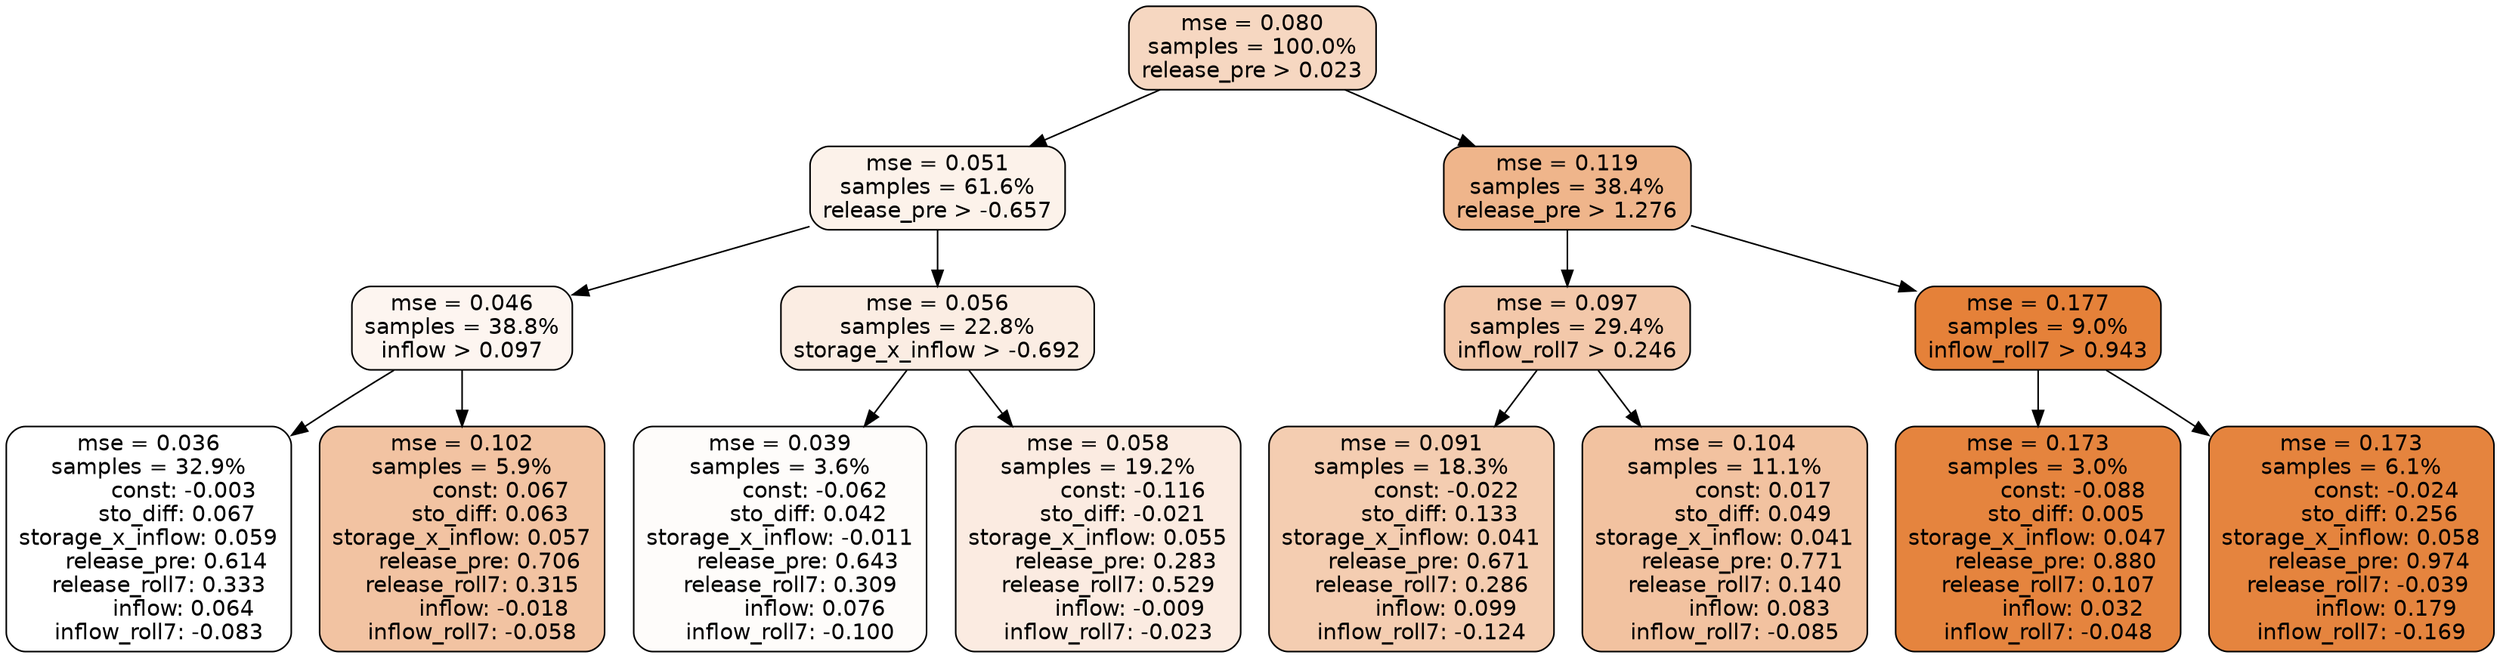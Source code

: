 digraph tree {
node [shape=rectangle, style="filled, rounded", color="black", fontname=helvetica] ;
edge [fontname=helvetica] ;
	"0" [label="mse = 0.080
samples = 100.0%
release_pre > 0.023", fillcolor="#f6d7c1"]
	"1" [label="mse = 0.051
samples = 61.6%
release_pre > -0.657", fillcolor="#fcf2ea"]
	"8" [label="mse = 0.119
samples = 38.4%
release_pre > 1.276", fillcolor="#efb58b"]
	"5" [label="mse = 0.046
samples = 38.8%
inflow > 0.097", fillcolor="#fdf5f0"]
	"2" [label="mse = 0.056
samples = 22.8%
storage_x_inflow > -0.692", fillcolor="#fbede3"]
	"9" [label="mse = 0.097
samples = 29.4%
inflow_roll7 > 0.246", fillcolor="#f3c8aa"]
	"12" [label="mse = 0.177
samples = 9.0%
inflow_roll7 > 0.943", fillcolor="#e58139"]
	"6" [label="mse = 0.036
samples = 32.9%
          const: -0.003
        sto_diff: 0.067
storage_x_inflow: 0.059
     release_pre: 0.614
   release_roll7: 0.333
          inflow: 0.064
   inflow_roll7: -0.083", fillcolor="#ffffff"]
	"7" [label="mse = 0.102
samples = 5.9%
           const: 0.067
        sto_diff: 0.063
storage_x_inflow: 0.057
     release_pre: 0.706
   release_roll7: 0.315
         inflow: -0.018
   inflow_roll7: -0.058", fillcolor="#f2c3a2"]
	"3" [label="mse = 0.039
samples = 3.6%
          const: -0.062
        sto_diff: 0.042
storage_x_inflow: -0.011
     release_pre: 0.643
   release_roll7: 0.309
          inflow: 0.076
   inflow_roll7: -0.100", fillcolor="#fefcfa"]
	"4" [label="mse = 0.058
samples = 19.2%
          const: -0.116
       sto_diff: -0.021
storage_x_inflow: 0.055
     release_pre: 0.283
   release_roll7: 0.529
         inflow: -0.009
   inflow_roll7: -0.023", fillcolor="#fbebe1"]
	"10" [label="mse = 0.091
samples = 18.3%
          const: -0.022
        sto_diff: 0.133
storage_x_inflow: 0.041
     release_pre: 0.671
   release_roll7: 0.286
          inflow: 0.099
   inflow_roll7: -0.124", fillcolor="#f4cdb1"]
	"11" [label="mse = 0.104
samples = 11.1%
           const: 0.017
        sto_diff: 0.049
storage_x_inflow: 0.041
     release_pre: 0.771
   release_roll7: 0.140
          inflow: 0.083
   inflow_roll7: -0.085", fillcolor="#f2c2a0"]
	"13" [label="mse = 0.173
samples = 3.0%
          const: -0.088
        sto_diff: 0.005
storage_x_inflow: 0.047
     release_pre: 0.880
   release_roll7: 0.107
          inflow: 0.032
   inflow_roll7: -0.048", fillcolor="#e5843e"]
	"14" [label="mse = 0.173
samples = 6.1%
          const: -0.024
        sto_diff: 0.256
storage_x_inflow: 0.058
     release_pre: 0.974
  release_roll7: -0.039
          inflow: 0.179
   inflow_roll7: -0.169", fillcolor="#e5843e"]

	"0" -> "1"
	"0" -> "8"
	"1" -> "2"
	"1" -> "5"
	"8" -> "9"
	"8" -> "12"
	"5" -> "6"
	"5" -> "7"
	"2" -> "3"
	"2" -> "4"
	"9" -> "10"
	"9" -> "11"
	"12" -> "13"
	"12" -> "14"
}
